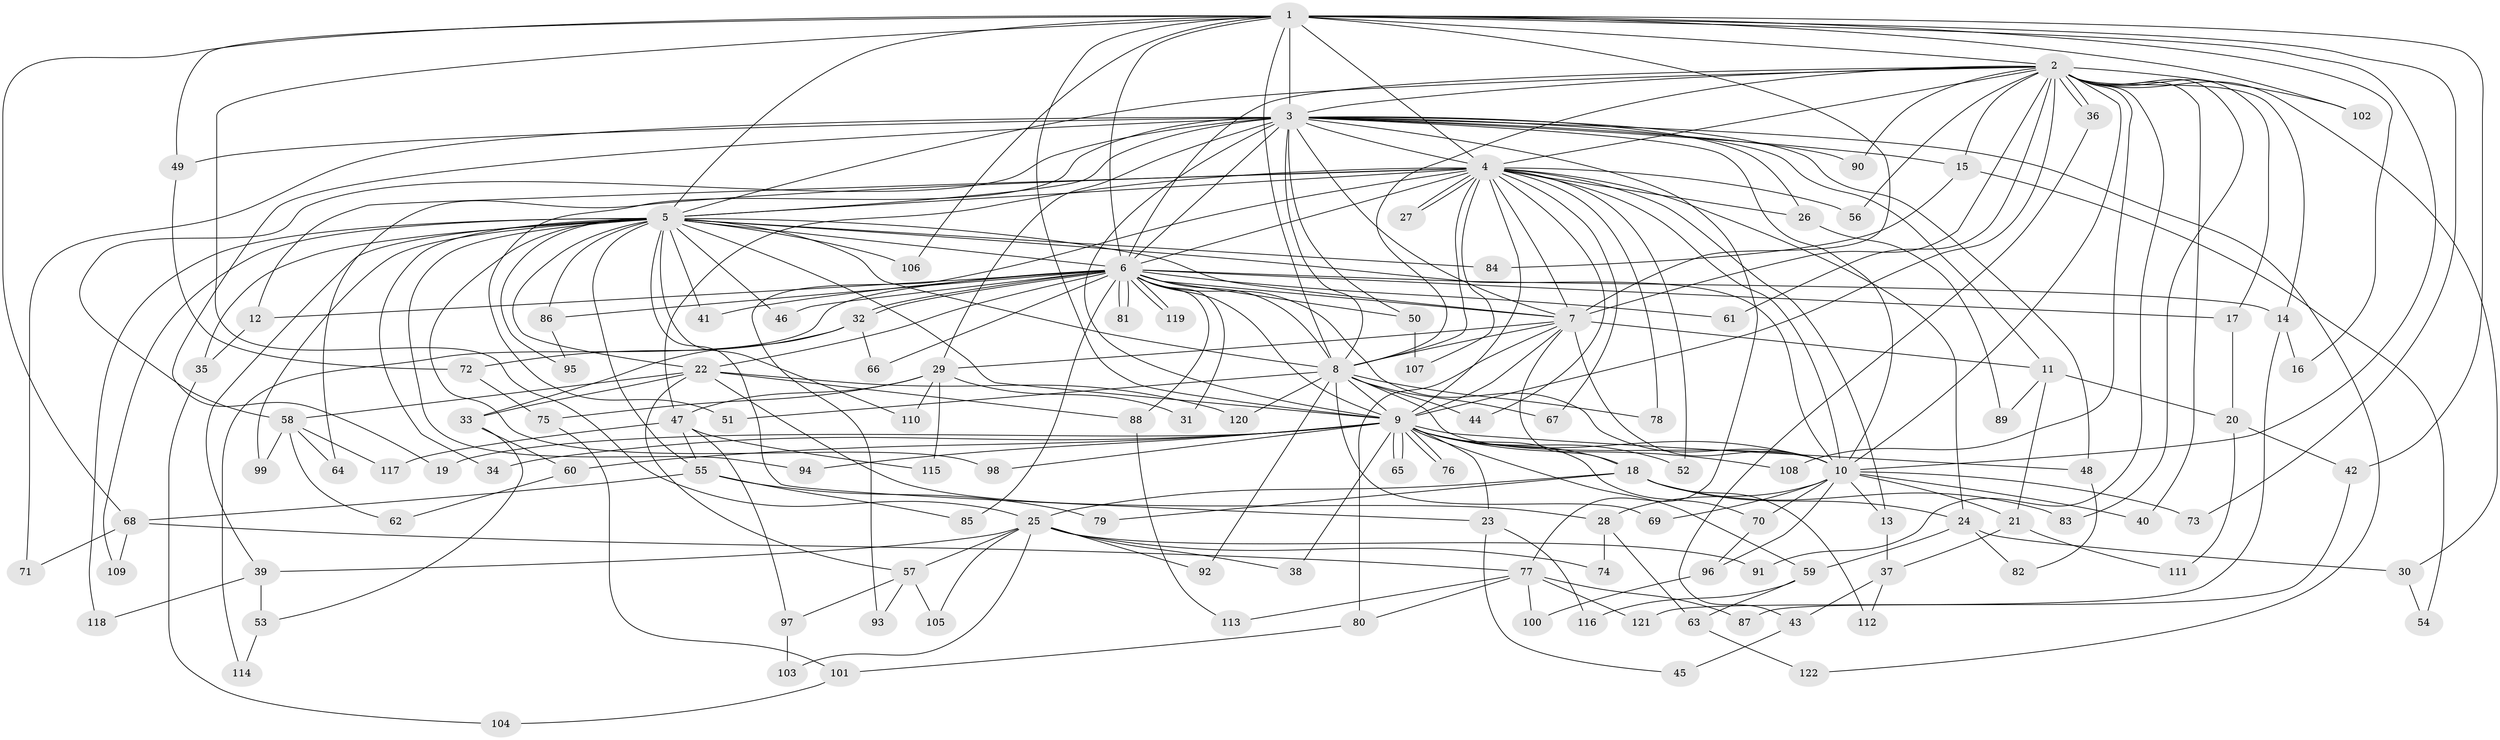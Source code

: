 // Generated by graph-tools (version 1.1) at 2025/25/03/09/25 03:25:50]
// undirected, 122 vertices, 269 edges
graph export_dot {
graph [start="1"]
  node [color=gray90,style=filled];
  1;
  2;
  3;
  4;
  5;
  6;
  7;
  8;
  9;
  10;
  11;
  12;
  13;
  14;
  15;
  16;
  17;
  18;
  19;
  20;
  21;
  22;
  23;
  24;
  25;
  26;
  27;
  28;
  29;
  30;
  31;
  32;
  33;
  34;
  35;
  36;
  37;
  38;
  39;
  40;
  41;
  42;
  43;
  44;
  45;
  46;
  47;
  48;
  49;
  50;
  51;
  52;
  53;
  54;
  55;
  56;
  57;
  58;
  59;
  60;
  61;
  62;
  63;
  64;
  65;
  66;
  67;
  68;
  69;
  70;
  71;
  72;
  73;
  74;
  75;
  76;
  77;
  78;
  79;
  80;
  81;
  82;
  83;
  84;
  85;
  86;
  87;
  88;
  89;
  90;
  91;
  92;
  93;
  94;
  95;
  96;
  97;
  98;
  99;
  100;
  101;
  102;
  103;
  104;
  105;
  106;
  107;
  108;
  109;
  110;
  111;
  112;
  113;
  114;
  115;
  116;
  117;
  118;
  119;
  120;
  121;
  122;
  1 -- 2;
  1 -- 3;
  1 -- 4;
  1 -- 5;
  1 -- 6;
  1 -- 7;
  1 -- 8;
  1 -- 9;
  1 -- 10;
  1 -- 16;
  1 -- 25;
  1 -- 42;
  1 -- 49;
  1 -- 68;
  1 -- 73;
  1 -- 102;
  1 -- 106;
  2 -- 3;
  2 -- 4;
  2 -- 5;
  2 -- 6;
  2 -- 7;
  2 -- 8;
  2 -- 9;
  2 -- 10;
  2 -- 14;
  2 -- 15;
  2 -- 17;
  2 -- 30;
  2 -- 36;
  2 -- 36;
  2 -- 40;
  2 -- 56;
  2 -- 61;
  2 -- 83;
  2 -- 90;
  2 -- 91;
  2 -- 102;
  2 -- 108;
  3 -- 4;
  3 -- 5;
  3 -- 6;
  3 -- 7;
  3 -- 8;
  3 -- 9;
  3 -- 10;
  3 -- 11;
  3 -- 15;
  3 -- 19;
  3 -- 26;
  3 -- 29;
  3 -- 48;
  3 -- 49;
  3 -- 50;
  3 -- 51;
  3 -- 58;
  3 -- 71;
  3 -- 77;
  3 -- 90;
  3 -- 122;
  4 -- 5;
  4 -- 6;
  4 -- 7;
  4 -- 8;
  4 -- 9;
  4 -- 10;
  4 -- 12;
  4 -- 13;
  4 -- 24;
  4 -- 26;
  4 -- 27;
  4 -- 27;
  4 -- 44;
  4 -- 47;
  4 -- 52;
  4 -- 56;
  4 -- 64;
  4 -- 67;
  4 -- 78;
  4 -- 93;
  4 -- 107;
  5 -- 6;
  5 -- 7;
  5 -- 8;
  5 -- 9;
  5 -- 10;
  5 -- 22;
  5 -- 23;
  5 -- 34;
  5 -- 35;
  5 -- 39;
  5 -- 41;
  5 -- 46;
  5 -- 55;
  5 -- 84;
  5 -- 86;
  5 -- 94;
  5 -- 95;
  5 -- 98;
  5 -- 99;
  5 -- 106;
  5 -- 109;
  5 -- 110;
  5 -- 118;
  6 -- 7;
  6 -- 8;
  6 -- 9;
  6 -- 10;
  6 -- 12;
  6 -- 14;
  6 -- 17;
  6 -- 22;
  6 -- 31;
  6 -- 32;
  6 -- 32;
  6 -- 41;
  6 -- 46;
  6 -- 50;
  6 -- 61;
  6 -- 66;
  6 -- 81;
  6 -- 81;
  6 -- 85;
  6 -- 86;
  6 -- 88;
  6 -- 114;
  6 -- 119;
  6 -- 119;
  7 -- 8;
  7 -- 9;
  7 -- 10;
  7 -- 11;
  7 -- 18;
  7 -- 29;
  7 -- 80;
  8 -- 9;
  8 -- 10;
  8 -- 44;
  8 -- 51;
  8 -- 67;
  8 -- 69;
  8 -- 78;
  8 -- 92;
  8 -- 120;
  9 -- 10;
  9 -- 18;
  9 -- 19;
  9 -- 23;
  9 -- 34;
  9 -- 38;
  9 -- 48;
  9 -- 52;
  9 -- 59;
  9 -- 60;
  9 -- 65;
  9 -- 65;
  9 -- 70;
  9 -- 76;
  9 -- 76;
  9 -- 94;
  9 -- 98;
  9 -- 108;
  10 -- 13;
  10 -- 21;
  10 -- 28;
  10 -- 40;
  10 -- 69;
  10 -- 70;
  10 -- 73;
  10 -- 96;
  11 -- 20;
  11 -- 21;
  11 -- 89;
  12 -- 35;
  13 -- 37;
  14 -- 16;
  14 -- 121;
  15 -- 54;
  15 -- 84;
  17 -- 20;
  18 -- 24;
  18 -- 25;
  18 -- 79;
  18 -- 83;
  18 -- 112;
  20 -- 42;
  20 -- 111;
  21 -- 37;
  21 -- 111;
  22 -- 28;
  22 -- 33;
  22 -- 57;
  22 -- 58;
  22 -- 88;
  22 -- 120;
  23 -- 45;
  23 -- 116;
  24 -- 30;
  24 -- 59;
  24 -- 82;
  25 -- 38;
  25 -- 39;
  25 -- 57;
  25 -- 74;
  25 -- 91;
  25 -- 92;
  25 -- 103;
  25 -- 105;
  26 -- 89;
  28 -- 63;
  28 -- 74;
  29 -- 31;
  29 -- 47;
  29 -- 75;
  29 -- 110;
  29 -- 115;
  30 -- 54;
  32 -- 33;
  32 -- 66;
  32 -- 72;
  33 -- 53;
  33 -- 60;
  35 -- 104;
  36 -- 43;
  37 -- 43;
  37 -- 112;
  39 -- 53;
  39 -- 118;
  42 -- 87;
  43 -- 45;
  47 -- 55;
  47 -- 97;
  47 -- 115;
  47 -- 117;
  48 -- 82;
  49 -- 72;
  50 -- 107;
  53 -- 114;
  55 -- 68;
  55 -- 79;
  55 -- 85;
  57 -- 93;
  57 -- 97;
  57 -- 105;
  58 -- 62;
  58 -- 64;
  58 -- 99;
  58 -- 117;
  59 -- 63;
  59 -- 116;
  60 -- 62;
  63 -- 122;
  68 -- 71;
  68 -- 77;
  68 -- 109;
  70 -- 96;
  72 -- 75;
  75 -- 101;
  77 -- 80;
  77 -- 87;
  77 -- 100;
  77 -- 113;
  77 -- 121;
  80 -- 101;
  86 -- 95;
  88 -- 113;
  96 -- 100;
  97 -- 103;
  101 -- 104;
}
